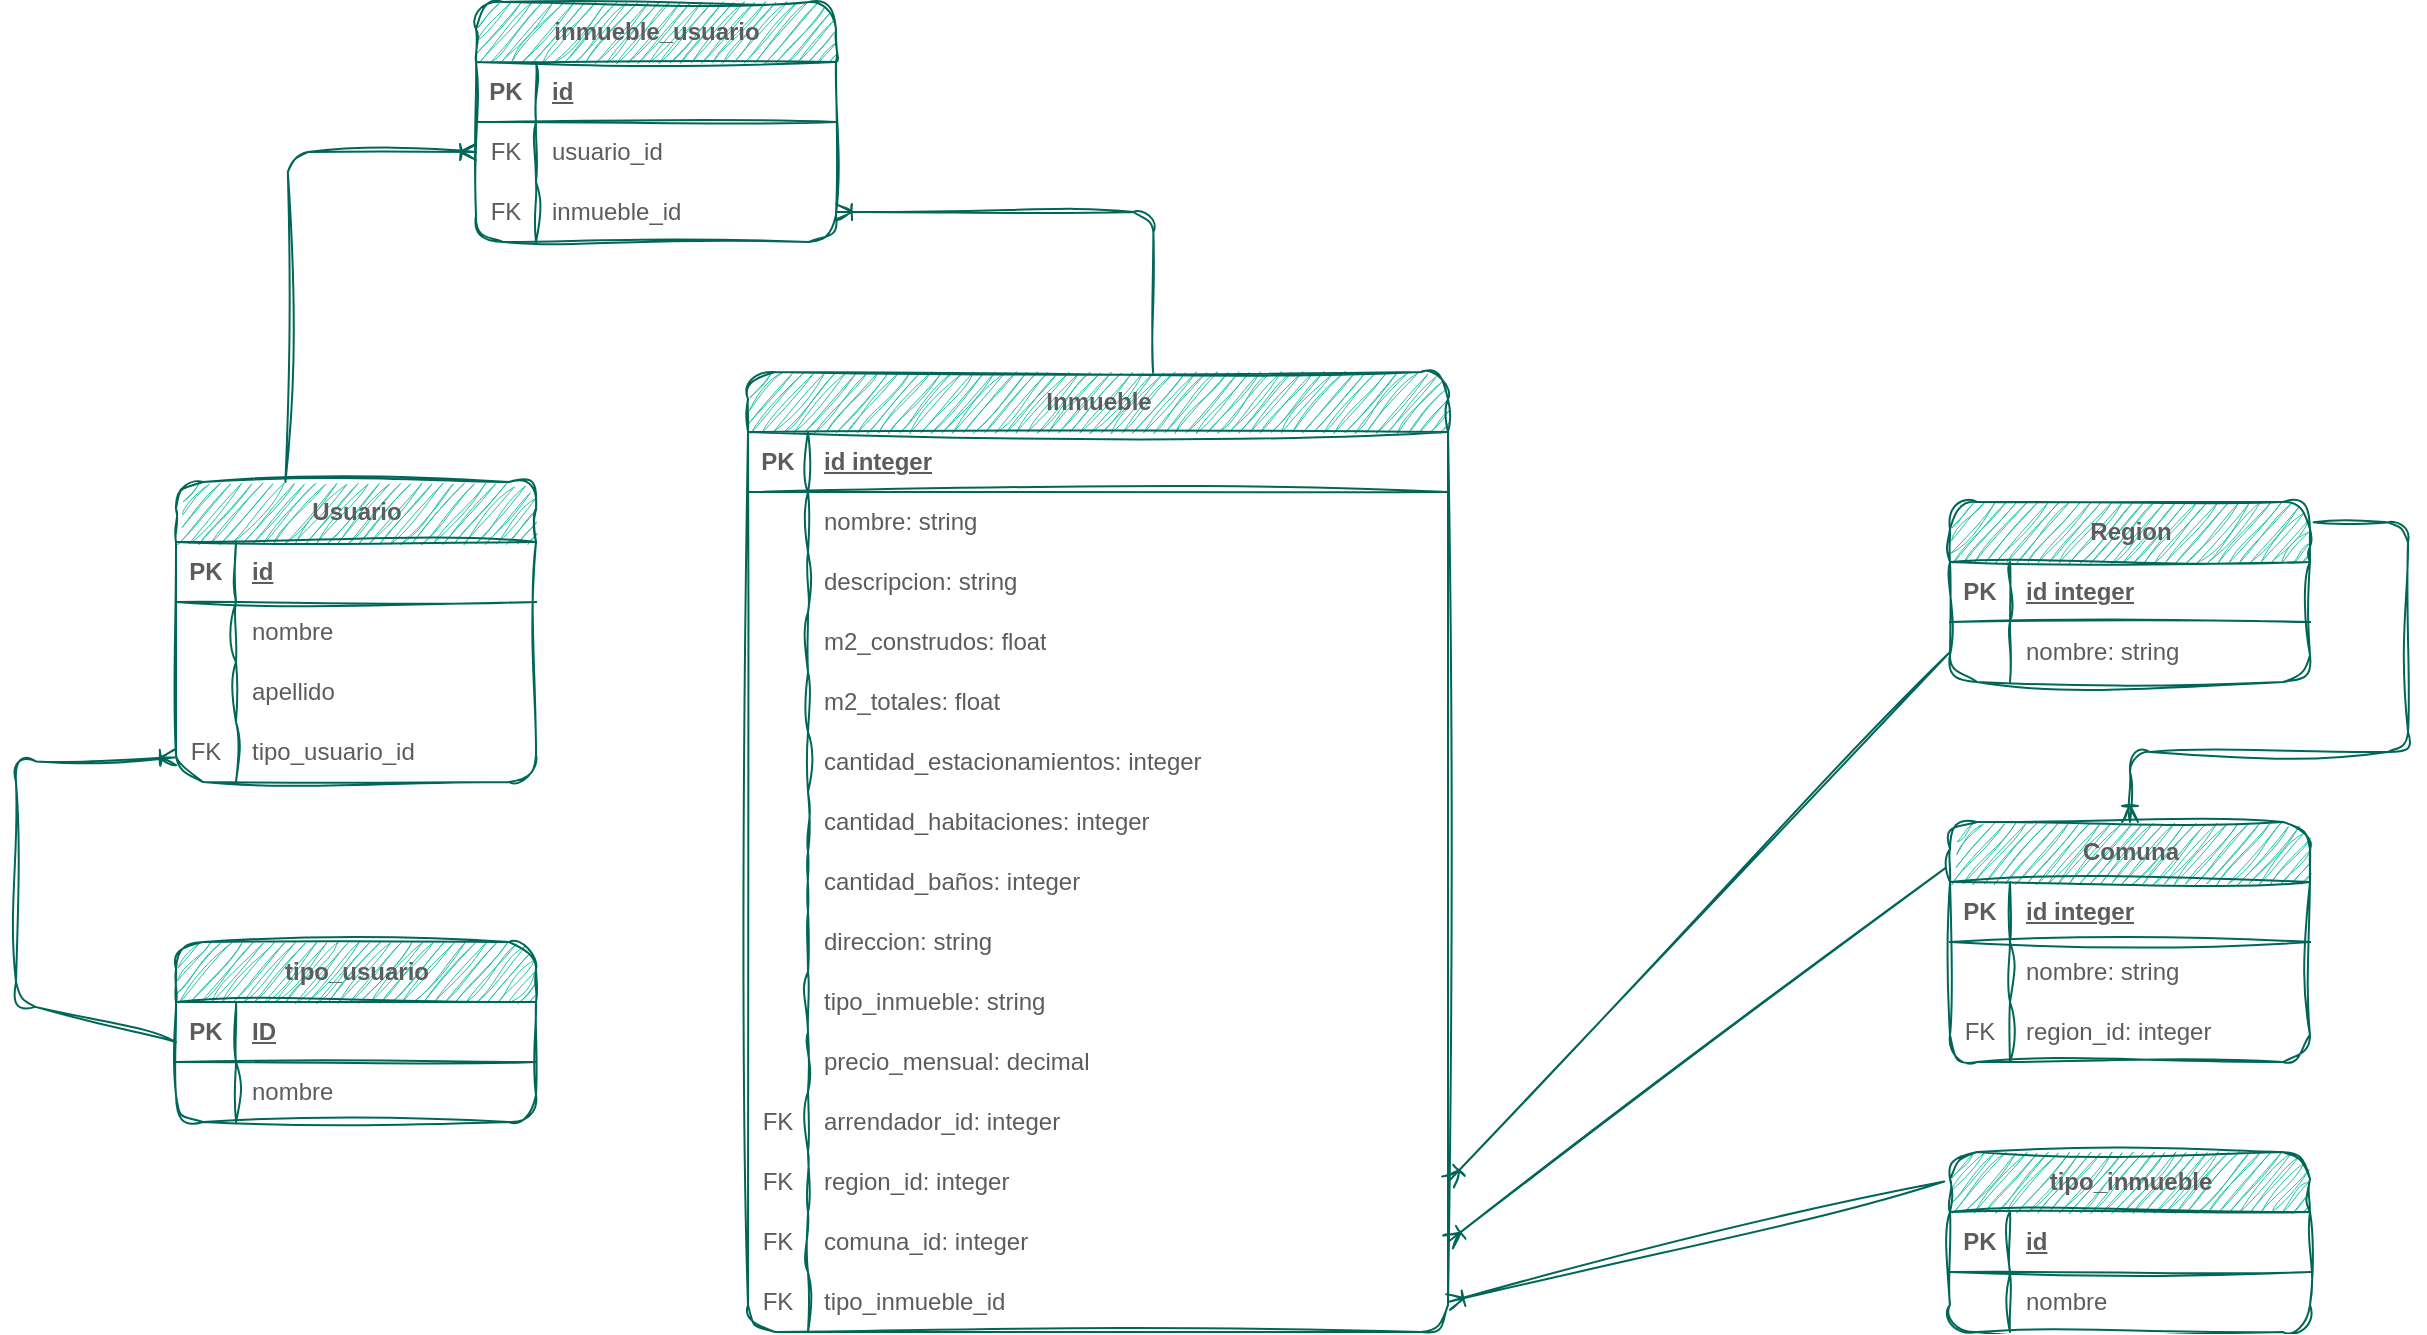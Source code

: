 <mxfile version="24.6.4" type="device">
  <diagram name="Página-1" id="FHJF_R3jWST7cp1bdjdP">
    <mxGraphModel dx="1050" dy="1741" grid="1" gridSize="10" guides="1" tooltips="1" connect="1" arrows="1" fold="1" page="1" pageScale="1" pageWidth="827" pageHeight="1169" background="#FFFFFF" math="0" shadow="0">
      <root>
        <mxCell id="0" />
        <mxCell id="1" parent="0" />
        <mxCell id="0F8t5wIPEfTGD16BmR4i-1" value="Region" style="shape=table;startSize=30;container=1;collapsible=1;childLayout=tableLayout;fixedRows=1;rowLines=0;fontStyle=1;align=center;resizeLast=1;html=1;labelBackgroundColor=none;fillColor=#21C0A5;strokeColor=#006658;fontColor=#5C5C5C;rounded=1;sketch=1;curveFitting=1;jiggle=2;" parent="1" vertex="1">
          <mxGeometry x="1061" y="130" width="180" height="90" as="geometry" />
        </mxCell>
        <mxCell id="0F8t5wIPEfTGD16BmR4i-2" value="" style="shape=tableRow;horizontal=0;startSize=0;swimlaneHead=0;swimlaneBody=0;fillColor=none;collapsible=0;dropTarget=0;points=[[0,0.5],[1,0.5]];portConstraint=eastwest;top=0;left=0;right=0;bottom=1;labelBackgroundColor=none;strokeColor=#006658;fontColor=#5C5C5C;rounded=1;sketch=1;curveFitting=1;jiggle=2;" parent="0F8t5wIPEfTGD16BmR4i-1" vertex="1">
          <mxGeometry y="30" width="180" height="30" as="geometry" />
        </mxCell>
        <mxCell id="0F8t5wIPEfTGD16BmR4i-3" value="PK" style="shape=partialRectangle;connectable=0;fillColor=none;top=0;left=0;bottom=0;right=0;fontStyle=1;overflow=hidden;whiteSpace=wrap;html=1;labelBackgroundColor=none;strokeColor=#006658;fontColor=#5C5C5C;rounded=1;sketch=1;curveFitting=1;jiggle=2;" parent="0F8t5wIPEfTGD16BmR4i-2" vertex="1">
          <mxGeometry width="30" height="30" as="geometry">
            <mxRectangle width="30" height="30" as="alternateBounds" />
          </mxGeometry>
        </mxCell>
        <mxCell id="0F8t5wIPEfTGD16BmR4i-4" value="id integer" style="shape=partialRectangle;connectable=0;fillColor=none;top=0;left=0;bottom=0;right=0;align=left;spacingLeft=6;fontStyle=5;overflow=hidden;whiteSpace=wrap;html=1;labelBackgroundColor=none;strokeColor=#006658;fontColor=#5C5C5C;rounded=1;sketch=1;curveFitting=1;jiggle=2;" parent="0F8t5wIPEfTGD16BmR4i-2" vertex="1">
          <mxGeometry x="30" width="150" height="30" as="geometry">
            <mxRectangle width="150" height="30" as="alternateBounds" />
          </mxGeometry>
        </mxCell>
        <mxCell id="0F8t5wIPEfTGD16BmR4i-5" value="" style="shape=tableRow;horizontal=0;startSize=0;swimlaneHead=0;swimlaneBody=0;fillColor=none;collapsible=0;dropTarget=0;points=[[0,0.5],[1,0.5]];portConstraint=eastwest;top=0;left=0;right=0;bottom=0;labelBackgroundColor=none;strokeColor=#006658;fontColor=#5C5C5C;rounded=1;sketch=1;curveFitting=1;jiggle=2;" parent="0F8t5wIPEfTGD16BmR4i-1" vertex="1">
          <mxGeometry y="60" width="180" height="30" as="geometry" />
        </mxCell>
        <mxCell id="0F8t5wIPEfTGD16BmR4i-6" value="" style="shape=partialRectangle;connectable=0;fillColor=none;top=0;left=0;bottom=0;right=0;editable=1;overflow=hidden;whiteSpace=wrap;html=1;labelBackgroundColor=none;strokeColor=#006658;fontColor=#5C5C5C;rounded=1;sketch=1;curveFitting=1;jiggle=2;" parent="0F8t5wIPEfTGD16BmR4i-5" vertex="1">
          <mxGeometry width="30" height="30" as="geometry">
            <mxRectangle width="30" height="30" as="alternateBounds" />
          </mxGeometry>
        </mxCell>
        <mxCell id="0F8t5wIPEfTGD16BmR4i-7" value="nombre: string" style="shape=partialRectangle;connectable=0;fillColor=none;top=0;left=0;bottom=0;right=0;align=left;spacingLeft=6;overflow=hidden;whiteSpace=wrap;html=1;labelBackgroundColor=none;strokeColor=#006658;fontColor=#5C5C5C;rounded=1;sketch=1;curveFitting=1;jiggle=2;" parent="0F8t5wIPEfTGD16BmR4i-5" vertex="1">
          <mxGeometry x="30" width="150" height="30" as="geometry">
            <mxRectangle width="150" height="30" as="alternateBounds" />
          </mxGeometry>
        </mxCell>
        <mxCell id="0F8t5wIPEfTGD16BmR4i-14" value="Comuna" style="shape=table;startSize=30;container=1;collapsible=1;childLayout=tableLayout;fixedRows=1;rowLines=0;fontStyle=1;align=center;resizeLast=1;html=1;labelBackgroundColor=none;fillColor=#21C0A5;strokeColor=#006658;fontColor=#5C5C5C;rounded=1;sketch=1;curveFitting=1;jiggle=2;" parent="1" vertex="1">
          <mxGeometry x="1061" y="290" width="180" height="120" as="geometry" />
        </mxCell>
        <mxCell id="0F8t5wIPEfTGD16BmR4i-15" value="" style="shape=tableRow;horizontal=0;startSize=0;swimlaneHead=0;swimlaneBody=0;fillColor=none;collapsible=0;dropTarget=0;points=[[0,0.5],[1,0.5]];portConstraint=eastwest;top=0;left=0;right=0;bottom=1;labelBackgroundColor=none;strokeColor=#006658;fontColor=#5C5C5C;rounded=1;sketch=1;curveFitting=1;jiggle=2;" parent="0F8t5wIPEfTGD16BmR4i-14" vertex="1">
          <mxGeometry y="30" width="180" height="30" as="geometry" />
        </mxCell>
        <mxCell id="0F8t5wIPEfTGD16BmR4i-16" value="PK" style="shape=partialRectangle;connectable=0;fillColor=none;top=0;left=0;bottom=0;right=0;fontStyle=1;overflow=hidden;whiteSpace=wrap;html=1;labelBackgroundColor=none;strokeColor=#006658;fontColor=#5C5C5C;rounded=1;sketch=1;curveFitting=1;jiggle=2;" parent="0F8t5wIPEfTGD16BmR4i-15" vertex="1">
          <mxGeometry width="30" height="30" as="geometry">
            <mxRectangle width="30" height="30" as="alternateBounds" />
          </mxGeometry>
        </mxCell>
        <mxCell id="0F8t5wIPEfTGD16BmR4i-17" value="id integer" style="shape=partialRectangle;connectable=0;fillColor=none;top=0;left=0;bottom=0;right=0;align=left;spacingLeft=6;fontStyle=5;overflow=hidden;whiteSpace=wrap;html=1;labelBackgroundColor=none;strokeColor=#006658;fontColor=#5C5C5C;rounded=1;sketch=1;curveFitting=1;jiggle=2;" parent="0F8t5wIPEfTGD16BmR4i-15" vertex="1">
          <mxGeometry x="30" width="150" height="30" as="geometry">
            <mxRectangle width="150" height="30" as="alternateBounds" />
          </mxGeometry>
        </mxCell>
        <mxCell id="0F8t5wIPEfTGD16BmR4i-18" value="" style="shape=tableRow;horizontal=0;startSize=0;swimlaneHead=0;swimlaneBody=0;fillColor=none;collapsible=0;dropTarget=0;points=[[0,0.5],[1,0.5]];portConstraint=eastwest;top=0;left=0;right=0;bottom=0;labelBackgroundColor=none;strokeColor=#006658;fontColor=#5C5C5C;rounded=1;sketch=1;curveFitting=1;jiggle=2;" parent="0F8t5wIPEfTGD16BmR4i-14" vertex="1">
          <mxGeometry y="60" width="180" height="30" as="geometry" />
        </mxCell>
        <mxCell id="0F8t5wIPEfTGD16BmR4i-19" value="" style="shape=partialRectangle;connectable=0;fillColor=none;top=0;left=0;bottom=0;right=0;editable=1;overflow=hidden;whiteSpace=wrap;html=1;labelBackgroundColor=none;strokeColor=#006658;fontColor=#5C5C5C;rounded=1;sketch=1;curveFitting=1;jiggle=2;" parent="0F8t5wIPEfTGD16BmR4i-18" vertex="1">
          <mxGeometry width="30" height="30" as="geometry">
            <mxRectangle width="30" height="30" as="alternateBounds" />
          </mxGeometry>
        </mxCell>
        <mxCell id="0F8t5wIPEfTGD16BmR4i-20" value="nombre: string" style="shape=partialRectangle;connectable=0;fillColor=none;top=0;left=0;bottom=0;right=0;align=left;spacingLeft=6;overflow=hidden;whiteSpace=wrap;html=1;labelBackgroundColor=none;strokeColor=#006658;fontColor=#5C5C5C;rounded=1;sketch=1;curveFitting=1;jiggle=2;" parent="0F8t5wIPEfTGD16BmR4i-18" vertex="1">
          <mxGeometry x="30" width="150" height="30" as="geometry">
            <mxRectangle width="150" height="30" as="alternateBounds" />
          </mxGeometry>
        </mxCell>
        <mxCell id="0F8t5wIPEfTGD16BmR4i-21" value="" style="shape=tableRow;horizontal=0;startSize=0;swimlaneHead=0;swimlaneBody=0;fillColor=none;collapsible=0;dropTarget=0;points=[[0,0.5],[1,0.5]];portConstraint=eastwest;top=0;left=0;right=0;bottom=0;labelBackgroundColor=none;strokeColor=#006658;fontColor=#5C5C5C;rounded=1;sketch=1;curveFitting=1;jiggle=2;" parent="0F8t5wIPEfTGD16BmR4i-14" vertex="1">
          <mxGeometry y="90" width="180" height="30" as="geometry" />
        </mxCell>
        <mxCell id="0F8t5wIPEfTGD16BmR4i-22" value="FK" style="shape=partialRectangle;connectable=0;fillColor=none;top=0;left=0;bottom=0;right=0;editable=1;overflow=hidden;whiteSpace=wrap;html=1;labelBackgroundColor=none;strokeColor=#006658;fontColor=#5C5C5C;rounded=1;sketch=1;curveFitting=1;jiggle=2;" parent="0F8t5wIPEfTGD16BmR4i-21" vertex="1">
          <mxGeometry width="30" height="30" as="geometry">
            <mxRectangle width="30" height="30" as="alternateBounds" />
          </mxGeometry>
        </mxCell>
        <mxCell id="0F8t5wIPEfTGD16BmR4i-23" value="region_id: integer" style="shape=partialRectangle;connectable=0;fillColor=none;top=0;left=0;bottom=0;right=0;align=left;spacingLeft=6;overflow=hidden;whiteSpace=wrap;html=1;labelBackgroundColor=none;strokeColor=#006658;fontColor=#5C5C5C;rounded=1;sketch=1;curveFitting=1;jiggle=2;" parent="0F8t5wIPEfTGD16BmR4i-21" vertex="1">
          <mxGeometry x="30" width="150" height="30" as="geometry">
            <mxRectangle width="150" height="30" as="alternateBounds" />
          </mxGeometry>
        </mxCell>
        <mxCell id="0F8t5wIPEfTGD16BmR4i-27" value="" style="shape=tableRow;horizontal=0;startSize=0;swimlaneHead=0;swimlaneBody=0;fillColor=none;collapsible=0;dropTarget=0;points=[[0,0.5],[1,0.5]];portConstraint=eastwest;top=0;left=0;right=0;bottom=0;labelBackgroundColor=none;strokeColor=#006658;fontColor=#5C5C5C;rounded=1;sketch=1;curveFitting=1;jiggle=2;" parent="1" vertex="1">
          <mxGeometry x="1099" y="435" width="180" height="30" as="geometry" />
        </mxCell>
        <mxCell id="0F8t5wIPEfTGD16BmR4i-28" value="" style="shape=partialRectangle;connectable=0;fillColor=none;top=0;left=0;bottom=0;right=0;editable=1;overflow=hidden;whiteSpace=wrap;html=1;labelBackgroundColor=none;strokeColor=#006658;fontColor=#5C5C5C;rounded=1;sketch=1;curveFitting=1;jiggle=2;" parent="0F8t5wIPEfTGD16BmR4i-27" vertex="1">
          <mxGeometry width="30" height="30" as="geometry">
            <mxRectangle width="30" height="30" as="alternateBounds" />
          </mxGeometry>
        </mxCell>
        <mxCell id="i-Wt0OlWqes2DwWXPFK5-1" value="" style="fontSize=12;html=1;endArrow=ERoneToMany;rounded=1;entryX=0.5;entryY=0;entryDx=0;entryDy=0;edgeStyle=orthogonalEdgeStyle;exitX=1.01;exitY=0.113;exitDx=0;exitDy=0;exitPerimeter=0;labelBackgroundColor=none;strokeColor=#006658;fontColor=default;sketch=1;curveFitting=1;jiggle=2;" parent="1" edge="1" target="0F8t5wIPEfTGD16BmR4i-14" source="0F8t5wIPEfTGD16BmR4i-1">
          <mxGeometry width="100" height="100" relative="1" as="geometry">
            <mxPoint x="1188" y="375" as="sourcePoint" />
            <mxPoint x="1188" y="285" as="targetPoint" />
            <Array as="points">
              <mxPoint x="1290" y="140" />
              <mxPoint x="1290" y="255" />
              <mxPoint x="1151" y="255" />
            </Array>
          </mxGeometry>
        </mxCell>
        <mxCell id="i-Wt0OlWqes2DwWXPFK5-2" value="Usuario" style="shape=table;startSize=30;container=1;collapsible=1;childLayout=tableLayout;fixedRows=1;rowLines=0;fontStyle=1;align=center;resizeLast=1;html=1;labelBackgroundColor=none;fillColor=#21C0A5;strokeColor=#006658;fontColor=#5C5C5C;rounded=1;sketch=1;curveFitting=1;jiggle=2;" parent="1" vertex="1">
          <mxGeometry x="174" y="120" width="180" height="150" as="geometry" />
        </mxCell>
        <mxCell id="i-Wt0OlWqes2DwWXPFK5-3" value="" style="shape=tableRow;horizontal=0;startSize=0;swimlaneHead=0;swimlaneBody=0;fillColor=none;collapsible=0;dropTarget=0;points=[[0,0.5],[1,0.5]];portConstraint=eastwest;top=0;left=0;right=0;bottom=1;labelBackgroundColor=none;strokeColor=#006658;fontColor=#5C5C5C;rounded=1;sketch=1;curveFitting=1;jiggle=2;" parent="i-Wt0OlWqes2DwWXPFK5-2" vertex="1">
          <mxGeometry y="30" width="180" height="30" as="geometry" />
        </mxCell>
        <mxCell id="i-Wt0OlWqes2DwWXPFK5-4" value="PK" style="shape=partialRectangle;connectable=0;fillColor=none;top=0;left=0;bottom=0;right=0;fontStyle=1;overflow=hidden;whiteSpace=wrap;html=1;labelBackgroundColor=none;strokeColor=#006658;fontColor=#5C5C5C;rounded=1;sketch=1;curveFitting=1;jiggle=2;" parent="i-Wt0OlWqes2DwWXPFK5-3" vertex="1">
          <mxGeometry width="30" height="30" as="geometry">
            <mxRectangle width="30" height="30" as="alternateBounds" />
          </mxGeometry>
        </mxCell>
        <mxCell id="i-Wt0OlWqes2DwWXPFK5-5" value="id" style="shape=partialRectangle;connectable=0;fillColor=none;top=0;left=0;bottom=0;right=0;align=left;spacingLeft=6;fontStyle=5;overflow=hidden;whiteSpace=wrap;html=1;labelBackgroundColor=none;strokeColor=#006658;fontColor=#5C5C5C;rounded=1;sketch=1;curveFitting=1;jiggle=2;" parent="i-Wt0OlWqes2DwWXPFK5-3" vertex="1">
          <mxGeometry x="30" width="150" height="30" as="geometry">
            <mxRectangle width="150" height="30" as="alternateBounds" />
          </mxGeometry>
        </mxCell>
        <mxCell id="i-Wt0OlWqes2DwWXPFK5-6" value="" style="shape=tableRow;horizontal=0;startSize=0;swimlaneHead=0;swimlaneBody=0;fillColor=none;collapsible=0;dropTarget=0;points=[[0,0.5],[1,0.5]];portConstraint=eastwest;top=0;left=0;right=0;bottom=0;labelBackgroundColor=none;strokeColor=#006658;fontColor=#5C5C5C;rounded=1;sketch=1;curveFitting=1;jiggle=2;" parent="i-Wt0OlWqes2DwWXPFK5-2" vertex="1">
          <mxGeometry y="60" width="180" height="30" as="geometry" />
        </mxCell>
        <mxCell id="i-Wt0OlWqes2DwWXPFK5-7" value="" style="shape=partialRectangle;connectable=0;fillColor=none;top=0;left=0;bottom=0;right=0;editable=1;overflow=hidden;whiteSpace=wrap;html=1;labelBackgroundColor=none;strokeColor=#006658;fontColor=#5C5C5C;rounded=1;sketch=1;curveFitting=1;jiggle=2;" parent="i-Wt0OlWqes2DwWXPFK5-6" vertex="1">
          <mxGeometry width="30" height="30" as="geometry">
            <mxRectangle width="30" height="30" as="alternateBounds" />
          </mxGeometry>
        </mxCell>
        <mxCell id="i-Wt0OlWqes2DwWXPFK5-8" value="nombre" style="shape=partialRectangle;connectable=0;fillColor=none;top=0;left=0;bottom=0;right=0;align=left;spacingLeft=6;overflow=hidden;whiteSpace=wrap;html=1;labelBackgroundColor=none;strokeColor=#006658;fontColor=#5C5C5C;rounded=1;sketch=1;curveFitting=1;jiggle=2;" parent="i-Wt0OlWqes2DwWXPFK5-6" vertex="1">
          <mxGeometry x="30" width="150" height="30" as="geometry">
            <mxRectangle width="150" height="30" as="alternateBounds" />
          </mxGeometry>
        </mxCell>
        <mxCell id="i-Wt0OlWqes2DwWXPFK5-9" value="" style="shape=tableRow;horizontal=0;startSize=0;swimlaneHead=0;swimlaneBody=0;fillColor=none;collapsible=0;dropTarget=0;points=[[0,0.5],[1,0.5]];portConstraint=eastwest;top=0;left=0;right=0;bottom=0;labelBackgroundColor=none;strokeColor=#006658;fontColor=#5C5C5C;rounded=1;sketch=1;curveFitting=1;jiggle=2;" parent="i-Wt0OlWqes2DwWXPFK5-2" vertex="1">
          <mxGeometry y="90" width="180" height="30" as="geometry" />
        </mxCell>
        <mxCell id="i-Wt0OlWqes2DwWXPFK5-10" value="" style="shape=partialRectangle;connectable=0;fillColor=none;top=0;left=0;bottom=0;right=0;editable=1;overflow=hidden;whiteSpace=wrap;html=1;labelBackgroundColor=none;strokeColor=#006658;fontColor=#5C5C5C;rounded=1;sketch=1;curveFitting=1;jiggle=2;" parent="i-Wt0OlWqes2DwWXPFK5-9" vertex="1">
          <mxGeometry width="30" height="30" as="geometry">
            <mxRectangle width="30" height="30" as="alternateBounds" />
          </mxGeometry>
        </mxCell>
        <mxCell id="i-Wt0OlWqes2DwWXPFK5-11" value="apellido" style="shape=partialRectangle;connectable=0;fillColor=none;top=0;left=0;bottom=0;right=0;align=left;spacingLeft=6;overflow=hidden;whiteSpace=wrap;html=1;labelBackgroundColor=none;strokeColor=#006658;fontColor=#5C5C5C;rounded=1;sketch=1;curveFitting=1;jiggle=2;" parent="i-Wt0OlWqes2DwWXPFK5-9" vertex="1">
          <mxGeometry x="30" width="150" height="30" as="geometry">
            <mxRectangle width="150" height="30" as="alternateBounds" />
          </mxGeometry>
        </mxCell>
        <mxCell id="i-Wt0OlWqes2DwWXPFK5-12" value="" style="shape=tableRow;horizontal=0;startSize=0;swimlaneHead=0;swimlaneBody=0;fillColor=none;collapsible=0;dropTarget=0;points=[[0,0.5],[1,0.5]];portConstraint=eastwest;top=0;left=0;right=0;bottom=0;labelBackgroundColor=none;strokeColor=#006658;fontColor=#5C5C5C;rounded=1;sketch=1;curveFitting=1;jiggle=2;" parent="i-Wt0OlWqes2DwWXPFK5-2" vertex="1">
          <mxGeometry y="120" width="180" height="30" as="geometry" />
        </mxCell>
        <mxCell id="i-Wt0OlWqes2DwWXPFK5-13" value="FK" style="shape=partialRectangle;connectable=0;fillColor=none;top=0;left=0;bottom=0;right=0;editable=1;overflow=hidden;whiteSpace=wrap;html=1;labelBackgroundColor=none;strokeColor=#006658;fontColor=#5C5C5C;rounded=1;sketch=1;curveFitting=1;jiggle=2;" parent="i-Wt0OlWqes2DwWXPFK5-12" vertex="1">
          <mxGeometry width="30" height="30" as="geometry">
            <mxRectangle width="30" height="30" as="alternateBounds" />
          </mxGeometry>
        </mxCell>
        <mxCell id="i-Wt0OlWqes2DwWXPFK5-14" value="tipo_usuario_id" style="shape=partialRectangle;connectable=0;fillColor=none;top=0;left=0;bottom=0;right=0;align=left;spacingLeft=6;overflow=hidden;whiteSpace=wrap;html=1;labelBackgroundColor=none;strokeColor=#006658;fontColor=#5C5C5C;rounded=1;sketch=1;curveFitting=1;jiggle=2;" parent="i-Wt0OlWqes2DwWXPFK5-12" vertex="1">
          <mxGeometry x="30" width="150" height="30" as="geometry">
            <mxRectangle width="150" height="30" as="alternateBounds" />
          </mxGeometry>
        </mxCell>
        <mxCell id="i-Wt0OlWqes2DwWXPFK5-21" value="tipo_usuario" style="shape=table;startSize=30;container=1;collapsible=1;childLayout=tableLayout;fixedRows=1;rowLines=0;fontStyle=1;align=center;resizeLast=1;html=1;labelBackgroundColor=none;fillColor=#21C0A5;strokeColor=#006658;fontColor=#5C5C5C;rounded=1;sketch=1;curveFitting=1;jiggle=2;" parent="1" vertex="1">
          <mxGeometry x="174" y="350" width="180" height="90" as="geometry" />
        </mxCell>
        <mxCell id="i-Wt0OlWqes2DwWXPFK5-22" value="" style="shape=tableRow;horizontal=0;startSize=0;swimlaneHead=0;swimlaneBody=0;fillColor=none;collapsible=0;dropTarget=0;points=[[0,0.5],[1,0.5]];portConstraint=eastwest;top=0;left=0;right=0;bottom=1;labelBackgroundColor=none;strokeColor=#006658;fontColor=#5C5C5C;rounded=1;sketch=1;curveFitting=1;jiggle=2;" parent="i-Wt0OlWqes2DwWXPFK5-21" vertex="1">
          <mxGeometry y="30" width="180" height="30" as="geometry" />
        </mxCell>
        <mxCell id="i-Wt0OlWqes2DwWXPFK5-23" value="PK" style="shape=partialRectangle;connectable=0;fillColor=none;top=0;left=0;bottom=0;right=0;fontStyle=1;overflow=hidden;whiteSpace=wrap;html=1;labelBackgroundColor=none;strokeColor=#006658;fontColor=#5C5C5C;rounded=1;sketch=1;curveFitting=1;jiggle=2;" parent="i-Wt0OlWqes2DwWXPFK5-22" vertex="1">
          <mxGeometry width="30" height="30" as="geometry">
            <mxRectangle width="30" height="30" as="alternateBounds" />
          </mxGeometry>
        </mxCell>
        <mxCell id="i-Wt0OlWqes2DwWXPFK5-24" value="ID" style="shape=partialRectangle;connectable=0;fillColor=none;top=0;left=0;bottom=0;right=0;align=left;spacingLeft=6;fontStyle=5;overflow=hidden;whiteSpace=wrap;html=1;labelBackgroundColor=none;strokeColor=#006658;fontColor=#5C5C5C;rounded=1;sketch=1;curveFitting=1;jiggle=2;" parent="i-Wt0OlWqes2DwWXPFK5-22" vertex="1">
          <mxGeometry x="30" width="150" height="30" as="geometry">
            <mxRectangle width="150" height="30" as="alternateBounds" />
          </mxGeometry>
        </mxCell>
        <mxCell id="i-Wt0OlWqes2DwWXPFK5-25" value="" style="shape=tableRow;horizontal=0;startSize=0;swimlaneHead=0;swimlaneBody=0;fillColor=none;collapsible=0;dropTarget=0;points=[[0,0.5],[1,0.5]];portConstraint=eastwest;top=0;left=0;right=0;bottom=0;labelBackgroundColor=none;strokeColor=#006658;fontColor=#5C5C5C;rounded=1;sketch=1;curveFitting=1;jiggle=2;" parent="i-Wt0OlWqes2DwWXPFK5-21" vertex="1">
          <mxGeometry y="60" width="180" height="30" as="geometry" />
        </mxCell>
        <mxCell id="i-Wt0OlWqes2DwWXPFK5-26" value="" style="shape=partialRectangle;connectable=0;fillColor=none;top=0;left=0;bottom=0;right=0;editable=1;overflow=hidden;whiteSpace=wrap;html=1;labelBackgroundColor=none;strokeColor=#006658;fontColor=#5C5C5C;rounded=1;sketch=1;curveFitting=1;jiggle=2;" parent="i-Wt0OlWqes2DwWXPFK5-25" vertex="1">
          <mxGeometry width="30" height="30" as="geometry">
            <mxRectangle width="30" height="30" as="alternateBounds" />
          </mxGeometry>
        </mxCell>
        <mxCell id="i-Wt0OlWqes2DwWXPFK5-27" value="nombre" style="shape=partialRectangle;connectable=0;fillColor=none;top=0;left=0;bottom=0;right=0;align=left;spacingLeft=6;overflow=hidden;whiteSpace=wrap;html=1;labelBackgroundColor=none;strokeColor=#006658;fontColor=#5C5C5C;rounded=1;sketch=1;curveFitting=1;jiggle=2;" parent="i-Wt0OlWqes2DwWXPFK5-25" vertex="1">
          <mxGeometry x="30" width="150" height="30" as="geometry">
            <mxRectangle width="150" height="30" as="alternateBounds" />
          </mxGeometry>
        </mxCell>
        <mxCell id="i-Wt0OlWqes2DwWXPFK5-34" value="" style="fontSize=12;html=1;endArrow=ERoneToMany;rounded=1;exitX=0;exitY=0.667;exitDx=0;exitDy=0;elbow=vertical;exitPerimeter=0;labelBackgroundColor=none;strokeColor=#006658;fontColor=default;sketch=1;curveFitting=1;jiggle=2;" parent="1" source="i-Wt0OlWqes2DwWXPFK5-22" edge="1" target="i-Wt0OlWqes2DwWXPFK5-12">
          <mxGeometry width="100" height="100" relative="1" as="geometry">
            <mxPoint x="114" y="400" as="sourcePoint" />
            <mxPoint x="174" y="210" as="targetPoint" />
            <Array as="points">
              <mxPoint x="94" y="380" />
              <mxPoint x="94" y="260" />
            </Array>
          </mxGeometry>
        </mxCell>
        <mxCell id="i-Wt0OlWqes2DwWXPFK5-35" value="" style="fontSize=12;html=1;endArrow=ERoneToMany;rounded=1;exitX=0.304;exitY=0;exitDx=0;exitDy=0;exitPerimeter=0;labelBackgroundColor=none;strokeColor=#006658;fontColor=default;sketch=1;curveFitting=1;jiggle=2;" parent="1" source="i-Wt0OlWqes2DwWXPFK5-2" edge="1" target="i-Wt0OlWqes2DwWXPFK5-45">
          <mxGeometry width="100" height="100" relative="1" as="geometry">
            <mxPoint x="196.02" y="80.0" as="sourcePoint" />
            <mxPoint x="320" y="-50" as="targetPoint" />
            <Array as="points">
              <mxPoint x="230" y="-45" />
            </Array>
          </mxGeometry>
        </mxCell>
        <mxCell id="i-Wt0OlWqes2DwWXPFK5-39" value="" style="fontSize=12;html=1;endArrow=ERoneToMany;rounded=1;exitX=-0.013;exitY=0.192;exitDx=0;exitDy=0;exitPerimeter=0;entryX=1;entryY=0.5;entryDx=0;entryDy=0;labelBackgroundColor=none;strokeColor=#006658;fontColor=default;sketch=1;curveFitting=1;jiggle=2;" parent="1" source="0F8t5wIPEfTGD16BmR4i-14" edge="1" target="uAvPhxqbVSPk3TDM8ARv-41">
          <mxGeometry width="100" height="100" relative="1" as="geometry">
            <mxPoint x="880" y="260" as="sourcePoint" />
            <mxPoint x="815" y="120" as="targetPoint" />
          </mxGeometry>
        </mxCell>
        <mxCell id="i-Wt0OlWqes2DwWXPFK5-40" value="" style="fontSize=12;html=1;endArrow=ERoneToMany;rounded=1;exitX=0;exitY=0.5;exitDx=0;exitDy=0;entryX=1;entryY=0.5;entryDx=0;entryDy=0;entryPerimeter=0;labelBackgroundColor=none;strokeColor=#006658;fontColor=default;sketch=1;curveFitting=1;jiggle=2;" parent="1" source="0F8t5wIPEfTGD16BmR4i-5" edge="1" target="uAvPhxqbVSPk3TDM8ARv-38">
          <mxGeometry width="100" height="100" relative="1" as="geometry">
            <mxPoint x="1090" y="99.5" as="sourcePoint" />
            <mxPoint x="880" y="460" as="targetPoint" />
          </mxGeometry>
        </mxCell>
        <mxCell id="i-Wt0OlWqes2DwWXPFK5-41" value="inmueble_usuario" style="shape=table;startSize=30;container=1;collapsible=1;childLayout=tableLayout;fixedRows=1;rowLines=0;fontStyle=1;align=center;resizeLast=1;html=1;labelBackgroundColor=none;fillColor=#21C0A5;strokeColor=#006658;fontColor=#5C5C5C;rounded=1;sketch=1;curveFitting=1;jiggle=2;" parent="1" vertex="1">
          <mxGeometry x="324" y="-120" width="180" height="120" as="geometry" />
        </mxCell>
        <mxCell id="i-Wt0OlWqes2DwWXPFK5-42" value="" style="shape=tableRow;horizontal=0;startSize=0;swimlaneHead=0;swimlaneBody=0;fillColor=none;collapsible=0;dropTarget=0;points=[[0,0.5],[1,0.5]];portConstraint=eastwest;top=0;left=0;right=0;bottom=1;labelBackgroundColor=none;strokeColor=#006658;fontColor=#5C5C5C;rounded=1;sketch=1;curveFitting=1;jiggle=2;" parent="i-Wt0OlWqes2DwWXPFK5-41" vertex="1">
          <mxGeometry y="30" width="180" height="30" as="geometry" />
        </mxCell>
        <mxCell id="i-Wt0OlWqes2DwWXPFK5-43" value="PK" style="shape=partialRectangle;connectable=0;fillColor=none;top=0;left=0;bottom=0;right=0;fontStyle=1;overflow=hidden;whiteSpace=wrap;html=1;labelBackgroundColor=none;strokeColor=#006658;fontColor=#5C5C5C;rounded=1;sketch=1;curveFitting=1;jiggle=2;" parent="i-Wt0OlWqes2DwWXPFK5-42" vertex="1">
          <mxGeometry width="30" height="30" as="geometry">
            <mxRectangle width="30" height="30" as="alternateBounds" />
          </mxGeometry>
        </mxCell>
        <mxCell id="i-Wt0OlWqes2DwWXPFK5-44" value="id" style="shape=partialRectangle;connectable=0;fillColor=none;top=0;left=0;bottom=0;right=0;align=left;spacingLeft=6;fontStyle=5;overflow=hidden;whiteSpace=wrap;html=1;labelBackgroundColor=none;strokeColor=#006658;fontColor=#5C5C5C;rounded=1;sketch=1;curveFitting=1;jiggle=2;" parent="i-Wt0OlWqes2DwWXPFK5-42" vertex="1">
          <mxGeometry x="30" width="150" height="30" as="geometry">
            <mxRectangle width="150" height="30" as="alternateBounds" />
          </mxGeometry>
        </mxCell>
        <mxCell id="i-Wt0OlWqes2DwWXPFK5-45" value="" style="shape=tableRow;horizontal=0;startSize=0;swimlaneHead=0;swimlaneBody=0;fillColor=none;collapsible=0;dropTarget=0;points=[[0,0.5],[1,0.5]];portConstraint=eastwest;top=0;left=0;right=0;bottom=0;labelBackgroundColor=none;strokeColor=#006658;fontColor=#5C5C5C;rounded=1;sketch=1;curveFitting=1;jiggle=2;" parent="i-Wt0OlWqes2DwWXPFK5-41" vertex="1">
          <mxGeometry y="60" width="180" height="30" as="geometry" />
        </mxCell>
        <mxCell id="i-Wt0OlWqes2DwWXPFK5-46" value="FK" style="shape=partialRectangle;connectable=0;fillColor=none;top=0;left=0;bottom=0;right=0;editable=1;overflow=hidden;whiteSpace=wrap;html=1;labelBackgroundColor=none;strokeColor=#006658;fontColor=#5C5C5C;rounded=1;sketch=1;curveFitting=1;jiggle=2;" parent="i-Wt0OlWqes2DwWXPFK5-45" vertex="1">
          <mxGeometry width="30" height="30" as="geometry">
            <mxRectangle width="30" height="30" as="alternateBounds" />
          </mxGeometry>
        </mxCell>
        <mxCell id="i-Wt0OlWqes2DwWXPFK5-47" value="usuario_id" style="shape=partialRectangle;connectable=0;fillColor=none;top=0;left=0;bottom=0;right=0;align=left;spacingLeft=6;overflow=hidden;whiteSpace=wrap;html=1;labelBackgroundColor=none;strokeColor=#006658;fontColor=#5C5C5C;rounded=1;sketch=1;curveFitting=1;jiggle=2;" parent="i-Wt0OlWqes2DwWXPFK5-45" vertex="1">
          <mxGeometry x="30" width="150" height="30" as="geometry">
            <mxRectangle width="150" height="30" as="alternateBounds" />
          </mxGeometry>
        </mxCell>
        <mxCell id="i-Wt0OlWqes2DwWXPFK5-48" value="" style="shape=tableRow;horizontal=0;startSize=0;swimlaneHead=0;swimlaneBody=0;fillColor=none;collapsible=0;dropTarget=0;points=[[0,0.5],[1,0.5]];portConstraint=eastwest;top=0;left=0;right=0;bottom=0;labelBackgroundColor=none;strokeColor=#006658;fontColor=#5C5C5C;rounded=1;sketch=1;curveFitting=1;jiggle=2;" parent="i-Wt0OlWqes2DwWXPFK5-41" vertex="1">
          <mxGeometry y="90" width="180" height="30" as="geometry" />
        </mxCell>
        <mxCell id="i-Wt0OlWqes2DwWXPFK5-49" value="FK" style="shape=partialRectangle;connectable=0;fillColor=none;top=0;left=0;bottom=0;right=0;editable=1;overflow=hidden;whiteSpace=wrap;html=1;labelBackgroundColor=none;strokeColor=#006658;fontColor=#5C5C5C;rounded=1;sketch=1;curveFitting=1;jiggle=2;" parent="i-Wt0OlWqes2DwWXPFK5-48" vertex="1">
          <mxGeometry width="30" height="30" as="geometry">
            <mxRectangle width="30" height="30" as="alternateBounds" />
          </mxGeometry>
        </mxCell>
        <mxCell id="i-Wt0OlWqes2DwWXPFK5-50" value="inmueble_id" style="shape=partialRectangle;connectable=0;fillColor=none;top=0;left=0;bottom=0;right=0;align=left;spacingLeft=6;overflow=hidden;whiteSpace=wrap;html=1;labelBackgroundColor=none;strokeColor=#006658;fontColor=#5C5C5C;rounded=1;sketch=1;curveFitting=1;jiggle=2;" parent="i-Wt0OlWqes2DwWXPFK5-48" vertex="1">
          <mxGeometry x="30" width="150" height="30" as="geometry">
            <mxRectangle width="150" height="30" as="alternateBounds" />
          </mxGeometry>
        </mxCell>
        <mxCell id="i-Wt0OlWqes2DwWXPFK5-54" value="" style="edgeStyle=orthogonalEdgeStyle;fontSize=12;html=1;endArrow=ERoneToMany;rounded=1;exitX=0.579;exitY=0.003;exitDx=0;exitDy=0;exitPerimeter=0;labelBackgroundColor=none;strokeColor=#006658;fontColor=default;sketch=1;curveFitting=1;jiggle=2;" parent="1" source="uAvPhxqbVSPk3TDM8ARv-1" target="i-Wt0OlWqes2DwWXPFK5-48" edge="1">
          <mxGeometry width="100" height="100" relative="1" as="geometry">
            <mxPoint x="670" y="60" as="sourcePoint" />
            <mxPoint x="640" y="-110.25" as="targetPoint" />
          </mxGeometry>
        </mxCell>
        <mxCell id="i-Wt0OlWqes2DwWXPFK5-58" value="tipo_inmueble" style="shape=table;startSize=30;container=1;collapsible=1;childLayout=tableLayout;fixedRows=1;rowLines=0;fontStyle=1;align=center;resizeLast=1;html=1;labelBackgroundColor=none;fillColor=#21C0A5;strokeColor=#006658;fontColor=#5C5C5C;rounded=1;sketch=1;curveFitting=1;jiggle=2;" parent="1" vertex="1">
          <mxGeometry x="1061" y="455" width="180" height="90" as="geometry" />
        </mxCell>
        <mxCell id="i-Wt0OlWqes2DwWXPFK5-59" value="" style="shape=tableRow;horizontal=0;startSize=0;swimlaneHead=0;swimlaneBody=0;fillColor=none;collapsible=0;dropTarget=0;points=[[0,0.5],[1,0.5]];portConstraint=eastwest;top=0;left=0;right=0;bottom=1;labelBackgroundColor=none;strokeColor=#006658;fontColor=#5C5C5C;rounded=1;sketch=1;curveFitting=1;jiggle=2;" parent="i-Wt0OlWqes2DwWXPFK5-58" vertex="1">
          <mxGeometry y="30" width="180" height="30" as="geometry" />
        </mxCell>
        <mxCell id="i-Wt0OlWqes2DwWXPFK5-60" value="PK" style="shape=partialRectangle;connectable=0;fillColor=none;top=0;left=0;bottom=0;right=0;fontStyle=1;overflow=hidden;whiteSpace=wrap;html=1;labelBackgroundColor=none;strokeColor=#006658;fontColor=#5C5C5C;rounded=1;sketch=1;curveFitting=1;jiggle=2;" parent="i-Wt0OlWqes2DwWXPFK5-59" vertex="1">
          <mxGeometry width="30" height="30" as="geometry">
            <mxRectangle width="30" height="30" as="alternateBounds" />
          </mxGeometry>
        </mxCell>
        <mxCell id="i-Wt0OlWqes2DwWXPFK5-61" value="id" style="shape=partialRectangle;connectable=0;fillColor=none;top=0;left=0;bottom=0;right=0;align=left;spacingLeft=6;fontStyle=5;overflow=hidden;whiteSpace=wrap;html=1;labelBackgroundColor=none;strokeColor=#006658;fontColor=#5C5C5C;rounded=1;sketch=1;curveFitting=1;jiggle=2;" parent="i-Wt0OlWqes2DwWXPFK5-59" vertex="1">
          <mxGeometry x="30" width="150" height="30" as="geometry">
            <mxRectangle width="150" height="30" as="alternateBounds" />
          </mxGeometry>
        </mxCell>
        <mxCell id="i-Wt0OlWqes2DwWXPFK5-62" value="" style="shape=tableRow;horizontal=0;startSize=0;swimlaneHead=0;swimlaneBody=0;fillColor=none;collapsible=0;dropTarget=0;points=[[0,0.5],[1,0.5]];portConstraint=eastwest;top=0;left=0;right=0;bottom=0;labelBackgroundColor=none;strokeColor=#006658;fontColor=#5C5C5C;rounded=1;sketch=1;curveFitting=1;jiggle=2;" parent="i-Wt0OlWqes2DwWXPFK5-58" vertex="1">
          <mxGeometry y="60" width="180" height="30" as="geometry" />
        </mxCell>
        <mxCell id="i-Wt0OlWqes2DwWXPFK5-63" value="" style="shape=partialRectangle;connectable=0;fillColor=none;top=0;left=0;bottom=0;right=0;editable=1;overflow=hidden;whiteSpace=wrap;html=1;labelBackgroundColor=none;strokeColor=#006658;fontColor=#5C5C5C;rounded=1;sketch=1;curveFitting=1;jiggle=2;" parent="i-Wt0OlWqes2DwWXPFK5-62" vertex="1">
          <mxGeometry width="30" height="30" as="geometry">
            <mxRectangle width="30" height="30" as="alternateBounds" />
          </mxGeometry>
        </mxCell>
        <mxCell id="i-Wt0OlWqes2DwWXPFK5-64" value="nombre" style="shape=partialRectangle;connectable=0;fillColor=none;top=0;left=0;bottom=0;right=0;align=left;spacingLeft=6;overflow=hidden;whiteSpace=wrap;html=1;labelBackgroundColor=none;strokeColor=#006658;fontColor=#5C5C5C;rounded=1;sketch=1;curveFitting=1;jiggle=2;" parent="i-Wt0OlWqes2DwWXPFK5-62" vertex="1">
          <mxGeometry x="30" width="150" height="30" as="geometry">
            <mxRectangle width="150" height="30" as="alternateBounds" />
          </mxGeometry>
        </mxCell>
        <mxCell id="i-Wt0OlWqes2DwWXPFK5-71" value="" style="fontSize=12;html=1;endArrow=ERoneToMany;rounded=1;exitX=-0.016;exitY=0.164;exitDx=0;exitDy=0;exitPerimeter=0;entryX=1;entryY=0.5;entryDx=0;entryDy=0;labelBackgroundColor=none;strokeColor=#006658;fontColor=default;sketch=1;curveFitting=1;jiggle=2;" parent="1" edge="1" target="uAvPhxqbVSPk3TDM8ARv-44" source="i-Wt0OlWqes2DwWXPFK5-58">
          <mxGeometry width="100" height="100" relative="1" as="geometry">
            <mxPoint x="990" y="445" as="sourcePoint" />
            <mxPoint x="810" y="520" as="targetPoint" />
          </mxGeometry>
        </mxCell>
        <mxCell id="uAvPhxqbVSPk3TDM8ARv-1" value="Inmueble" style="shape=table;startSize=30;container=1;collapsible=1;childLayout=tableLayout;fixedRows=1;rowLines=0;fontStyle=1;align=center;resizeLast=1;html=1;labelBackgroundColor=none;fillColor=#21C0A5;strokeColor=#006658;fontColor=#5C5C5C;rounded=1;sketch=1;curveFitting=1;jiggle=2;" vertex="1" parent="1">
          <mxGeometry x="460" y="65" width="350" height="480" as="geometry" />
        </mxCell>
        <mxCell id="uAvPhxqbVSPk3TDM8ARv-2" value="" style="shape=tableRow;horizontal=0;startSize=0;swimlaneHead=0;swimlaneBody=0;fillColor=none;collapsible=0;dropTarget=0;points=[[0,0.5],[1,0.5]];portConstraint=eastwest;top=0;left=0;right=0;bottom=1;labelBackgroundColor=none;strokeColor=#006658;fontColor=#5C5C5C;rounded=1;sketch=1;curveFitting=1;jiggle=2;" vertex="1" parent="uAvPhxqbVSPk3TDM8ARv-1">
          <mxGeometry y="30" width="350" height="30" as="geometry" />
        </mxCell>
        <mxCell id="uAvPhxqbVSPk3TDM8ARv-3" value="PK" style="shape=partialRectangle;connectable=0;fillColor=none;top=0;left=0;bottom=0;right=0;fontStyle=1;overflow=hidden;whiteSpace=wrap;html=1;labelBackgroundColor=none;strokeColor=#006658;fontColor=#5C5C5C;rounded=1;sketch=1;curveFitting=1;jiggle=2;" vertex="1" parent="uAvPhxqbVSPk3TDM8ARv-2">
          <mxGeometry width="30" height="30" as="geometry">
            <mxRectangle width="30" height="30" as="alternateBounds" />
          </mxGeometry>
        </mxCell>
        <mxCell id="uAvPhxqbVSPk3TDM8ARv-4" value="id integer" style="shape=partialRectangle;connectable=0;fillColor=none;top=0;left=0;bottom=0;right=0;align=left;spacingLeft=6;fontStyle=5;overflow=hidden;whiteSpace=wrap;html=1;labelBackgroundColor=none;strokeColor=#006658;fontColor=#5C5C5C;rounded=1;sketch=1;curveFitting=1;jiggle=2;" vertex="1" parent="uAvPhxqbVSPk3TDM8ARv-2">
          <mxGeometry x="30" width="320" height="30" as="geometry">
            <mxRectangle width="320" height="30" as="alternateBounds" />
          </mxGeometry>
        </mxCell>
        <mxCell id="uAvPhxqbVSPk3TDM8ARv-5" value="" style="shape=tableRow;horizontal=0;startSize=0;swimlaneHead=0;swimlaneBody=0;fillColor=none;collapsible=0;dropTarget=0;points=[[0,0.5],[1,0.5]];portConstraint=eastwest;top=0;left=0;right=0;bottom=0;labelBackgroundColor=none;strokeColor=#006658;fontColor=#5C5C5C;rounded=1;sketch=1;curveFitting=1;jiggle=2;" vertex="1" parent="uAvPhxqbVSPk3TDM8ARv-1">
          <mxGeometry y="60" width="350" height="30" as="geometry" />
        </mxCell>
        <mxCell id="uAvPhxqbVSPk3TDM8ARv-6" value="" style="shape=partialRectangle;connectable=0;fillColor=none;top=0;left=0;bottom=0;right=0;editable=1;overflow=hidden;whiteSpace=wrap;html=1;labelBackgroundColor=none;strokeColor=#006658;fontColor=#5C5C5C;rounded=1;sketch=1;curveFitting=1;jiggle=2;" vertex="1" parent="uAvPhxqbVSPk3TDM8ARv-5">
          <mxGeometry width="30" height="30" as="geometry">
            <mxRectangle width="30" height="30" as="alternateBounds" />
          </mxGeometry>
        </mxCell>
        <mxCell id="uAvPhxqbVSPk3TDM8ARv-7" value="nombre: string" style="shape=partialRectangle;connectable=0;fillColor=none;top=0;left=0;bottom=0;right=0;align=left;spacingLeft=6;overflow=hidden;whiteSpace=wrap;html=1;labelBackgroundColor=none;strokeColor=#006658;fontColor=#5C5C5C;rounded=1;sketch=1;curveFitting=1;jiggle=2;" vertex="1" parent="uAvPhxqbVSPk3TDM8ARv-5">
          <mxGeometry x="30" width="320" height="30" as="geometry">
            <mxRectangle width="320" height="30" as="alternateBounds" />
          </mxGeometry>
        </mxCell>
        <mxCell id="uAvPhxqbVSPk3TDM8ARv-8" value="" style="shape=tableRow;horizontal=0;startSize=0;swimlaneHead=0;swimlaneBody=0;fillColor=none;collapsible=0;dropTarget=0;points=[[0,0.5],[1,0.5]];portConstraint=eastwest;top=0;left=0;right=0;bottom=0;labelBackgroundColor=none;strokeColor=#006658;fontColor=#5C5C5C;rounded=1;sketch=1;curveFitting=1;jiggle=2;" vertex="1" parent="uAvPhxqbVSPk3TDM8ARv-1">
          <mxGeometry y="90" width="350" height="30" as="geometry" />
        </mxCell>
        <mxCell id="uAvPhxqbVSPk3TDM8ARv-9" value="" style="shape=partialRectangle;connectable=0;fillColor=none;top=0;left=0;bottom=0;right=0;editable=1;overflow=hidden;whiteSpace=wrap;html=1;labelBackgroundColor=none;strokeColor=#006658;fontColor=#5C5C5C;rounded=1;sketch=1;curveFitting=1;jiggle=2;" vertex="1" parent="uAvPhxqbVSPk3TDM8ARv-8">
          <mxGeometry width="30" height="30" as="geometry">
            <mxRectangle width="30" height="30" as="alternateBounds" />
          </mxGeometry>
        </mxCell>
        <mxCell id="uAvPhxqbVSPk3TDM8ARv-10" value="descripcion: string" style="shape=partialRectangle;connectable=0;fillColor=none;top=0;left=0;bottom=0;right=0;align=left;spacingLeft=6;overflow=hidden;whiteSpace=wrap;html=1;labelBackgroundColor=none;strokeColor=#006658;fontColor=#5C5C5C;rounded=1;sketch=1;curveFitting=1;jiggle=2;" vertex="1" parent="uAvPhxqbVSPk3TDM8ARv-8">
          <mxGeometry x="30" width="320" height="30" as="geometry">
            <mxRectangle width="320" height="30" as="alternateBounds" />
          </mxGeometry>
        </mxCell>
        <mxCell id="uAvPhxqbVSPk3TDM8ARv-11" value="" style="shape=tableRow;horizontal=0;startSize=0;swimlaneHead=0;swimlaneBody=0;fillColor=none;collapsible=0;dropTarget=0;points=[[0,0.5],[1,0.5]];portConstraint=eastwest;top=0;left=0;right=0;bottom=0;labelBackgroundColor=none;strokeColor=#006658;fontColor=#5C5C5C;rounded=1;sketch=1;curveFitting=1;jiggle=2;" vertex="1" parent="uAvPhxqbVSPk3TDM8ARv-1">
          <mxGeometry y="120" width="350" height="30" as="geometry" />
        </mxCell>
        <mxCell id="uAvPhxqbVSPk3TDM8ARv-12" value="" style="shape=partialRectangle;connectable=0;fillColor=none;top=0;left=0;bottom=0;right=0;editable=1;overflow=hidden;whiteSpace=wrap;html=1;labelBackgroundColor=none;strokeColor=#006658;fontColor=#5C5C5C;rounded=1;sketch=1;curveFitting=1;jiggle=2;" vertex="1" parent="uAvPhxqbVSPk3TDM8ARv-11">
          <mxGeometry width="30" height="30" as="geometry">
            <mxRectangle width="30" height="30" as="alternateBounds" />
          </mxGeometry>
        </mxCell>
        <mxCell id="uAvPhxqbVSPk3TDM8ARv-13" value="m2_construdos: float" style="shape=partialRectangle;connectable=0;fillColor=none;top=0;left=0;bottom=0;right=0;align=left;spacingLeft=6;overflow=hidden;whiteSpace=wrap;html=1;labelBackgroundColor=none;strokeColor=#006658;fontColor=#5C5C5C;rounded=1;sketch=1;curveFitting=1;jiggle=2;" vertex="1" parent="uAvPhxqbVSPk3TDM8ARv-11">
          <mxGeometry x="30" width="320" height="30" as="geometry">
            <mxRectangle width="320" height="30" as="alternateBounds" />
          </mxGeometry>
        </mxCell>
        <mxCell id="uAvPhxqbVSPk3TDM8ARv-14" value="" style="shape=tableRow;horizontal=0;startSize=0;swimlaneHead=0;swimlaneBody=0;fillColor=none;collapsible=0;dropTarget=0;points=[[0,0.5],[1,0.5]];portConstraint=eastwest;top=0;left=0;right=0;bottom=0;labelBackgroundColor=none;strokeColor=#006658;fontColor=#5C5C5C;rounded=1;sketch=1;curveFitting=1;jiggle=2;" vertex="1" parent="uAvPhxqbVSPk3TDM8ARv-1">
          <mxGeometry y="150" width="350" height="30" as="geometry" />
        </mxCell>
        <mxCell id="uAvPhxqbVSPk3TDM8ARv-15" value="" style="shape=partialRectangle;connectable=0;fillColor=none;top=0;left=0;bottom=0;right=0;editable=1;overflow=hidden;whiteSpace=wrap;html=1;labelBackgroundColor=none;strokeColor=#006658;fontColor=#5C5C5C;rounded=1;sketch=1;curveFitting=1;jiggle=2;" vertex="1" parent="uAvPhxqbVSPk3TDM8ARv-14">
          <mxGeometry width="30" height="30" as="geometry">
            <mxRectangle width="30" height="30" as="alternateBounds" />
          </mxGeometry>
        </mxCell>
        <mxCell id="uAvPhxqbVSPk3TDM8ARv-16" value="m2_totales: float" style="shape=partialRectangle;connectable=0;fillColor=none;top=0;left=0;bottom=0;right=0;align=left;spacingLeft=6;overflow=hidden;whiteSpace=wrap;html=1;labelBackgroundColor=none;strokeColor=#006658;fontColor=#5C5C5C;rounded=1;sketch=1;curveFitting=1;jiggle=2;" vertex="1" parent="uAvPhxqbVSPk3TDM8ARv-14">
          <mxGeometry x="30" width="320" height="30" as="geometry">
            <mxRectangle width="320" height="30" as="alternateBounds" />
          </mxGeometry>
        </mxCell>
        <mxCell id="uAvPhxqbVSPk3TDM8ARv-17" value="" style="shape=tableRow;horizontal=0;startSize=0;swimlaneHead=0;swimlaneBody=0;fillColor=none;collapsible=0;dropTarget=0;points=[[0,0.5],[1,0.5]];portConstraint=eastwest;top=0;left=0;right=0;bottom=0;labelBackgroundColor=none;strokeColor=#006658;fontColor=#5C5C5C;rounded=1;sketch=1;curveFitting=1;jiggle=2;" vertex="1" parent="uAvPhxqbVSPk3TDM8ARv-1">
          <mxGeometry y="180" width="350" height="30" as="geometry" />
        </mxCell>
        <mxCell id="uAvPhxqbVSPk3TDM8ARv-18" value="" style="shape=partialRectangle;connectable=0;fillColor=none;top=0;left=0;bottom=0;right=0;editable=1;overflow=hidden;whiteSpace=wrap;html=1;labelBackgroundColor=none;strokeColor=#006658;fontColor=#5C5C5C;rounded=1;sketch=1;curveFitting=1;jiggle=2;" vertex="1" parent="uAvPhxqbVSPk3TDM8ARv-17">
          <mxGeometry width="30" height="30" as="geometry">
            <mxRectangle width="30" height="30" as="alternateBounds" />
          </mxGeometry>
        </mxCell>
        <mxCell id="uAvPhxqbVSPk3TDM8ARv-19" value="cantidad_estacionamientos: integer" style="shape=partialRectangle;connectable=0;fillColor=none;top=0;left=0;bottom=0;right=0;align=left;spacingLeft=6;overflow=hidden;whiteSpace=wrap;html=1;labelBackgroundColor=none;strokeColor=#006658;fontColor=#5C5C5C;rounded=1;sketch=1;curveFitting=1;jiggle=2;" vertex="1" parent="uAvPhxqbVSPk3TDM8ARv-17">
          <mxGeometry x="30" width="320" height="30" as="geometry">
            <mxRectangle width="320" height="30" as="alternateBounds" />
          </mxGeometry>
        </mxCell>
        <mxCell id="uAvPhxqbVSPk3TDM8ARv-20" value="" style="shape=tableRow;horizontal=0;startSize=0;swimlaneHead=0;swimlaneBody=0;fillColor=none;collapsible=0;dropTarget=0;points=[[0,0.5],[1,0.5]];portConstraint=eastwest;top=0;left=0;right=0;bottom=0;labelBackgroundColor=none;strokeColor=#006658;fontColor=#5C5C5C;rounded=1;sketch=1;curveFitting=1;jiggle=2;" vertex="1" parent="uAvPhxqbVSPk3TDM8ARv-1">
          <mxGeometry y="210" width="350" height="30" as="geometry" />
        </mxCell>
        <mxCell id="uAvPhxqbVSPk3TDM8ARv-21" value="" style="shape=partialRectangle;connectable=0;fillColor=none;top=0;left=0;bottom=0;right=0;editable=1;overflow=hidden;whiteSpace=wrap;html=1;labelBackgroundColor=none;strokeColor=#006658;fontColor=#5C5C5C;rounded=1;sketch=1;curveFitting=1;jiggle=2;" vertex="1" parent="uAvPhxqbVSPk3TDM8ARv-20">
          <mxGeometry width="30" height="30" as="geometry">
            <mxRectangle width="30" height="30" as="alternateBounds" />
          </mxGeometry>
        </mxCell>
        <mxCell id="uAvPhxqbVSPk3TDM8ARv-22" value="cantidad_habitaciones: integer" style="shape=partialRectangle;connectable=0;fillColor=none;top=0;left=0;bottom=0;right=0;align=left;spacingLeft=6;overflow=hidden;whiteSpace=wrap;html=1;labelBackgroundColor=none;strokeColor=#006658;fontColor=#5C5C5C;rounded=1;sketch=1;curveFitting=1;jiggle=2;" vertex="1" parent="uAvPhxqbVSPk3TDM8ARv-20">
          <mxGeometry x="30" width="320" height="30" as="geometry">
            <mxRectangle width="320" height="30" as="alternateBounds" />
          </mxGeometry>
        </mxCell>
        <mxCell id="uAvPhxqbVSPk3TDM8ARv-23" value="" style="shape=tableRow;horizontal=0;startSize=0;swimlaneHead=0;swimlaneBody=0;fillColor=none;collapsible=0;dropTarget=0;points=[[0,0.5],[1,0.5]];portConstraint=eastwest;top=0;left=0;right=0;bottom=0;labelBackgroundColor=none;strokeColor=#006658;fontColor=#5C5C5C;rounded=1;sketch=1;curveFitting=1;jiggle=2;" vertex="1" parent="uAvPhxqbVSPk3TDM8ARv-1">
          <mxGeometry y="240" width="350" height="30" as="geometry" />
        </mxCell>
        <mxCell id="uAvPhxqbVSPk3TDM8ARv-24" value="" style="shape=partialRectangle;connectable=0;fillColor=none;top=0;left=0;bottom=0;right=0;editable=1;overflow=hidden;whiteSpace=wrap;html=1;labelBackgroundColor=none;strokeColor=#006658;fontColor=#5C5C5C;rounded=1;sketch=1;curveFitting=1;jiggle=2;" vertex="1" parent="uAvPhxqbVSPk3TDM8ARv-23">
          <mxGeometry width="30" height="30" as="geometry">
            <mxRectangle width="30" height="30" as="alternateBounds" />
          </mxGeometry>
        </mxCell>
        <mxCell id="uAvPhxqbVSPk3TDM8ARv-25" value="cantidad_baños: integer" style="shape=partialRectangle;connectable=0;fillColor=none;top=0;left=0;bottom=0;right=0;align=left;spacingLeft=6;overflow=hidden;whiteSpace=wrap;html=1;labelBackgroundColor=none;strokeColor=#006658;fontColor=#5C5C5C;rounded=1;sketch=1;curveFitting=1;jiggle=2;" vertex="1" parent="uAvPhxqbVSPk3TDM8ARv-23">
          <mxGeometry x="30" width="320" height="30" as="geometry">
            <mxRectangle width="320" height="30" as="alternateBounds" />
          </mxGeometry>
        </mxCell>
        <mxCell id="uAvPhxqbVSPk3TDM8ARv-26" value="" style="shape=tableRow;horizontal=0;startSize=0;swimlaneHead=0;swimlaneBody=0;fillColor=none;collapsible=0;dropTarget=0;points=[[0,0.5],[1,0.5]];portConstraint=eastwest;top=0;left=0;right=0;bottom=0;labelBackgroundColor=none;strokeColor=#006658;fontColor=#5C5C5C;rounded=1;sketch=1;curveFitting=1;jiggle=2;" vertex="1" parent="uAvPhxqbVSPk3TDM8ARv-1">
          <mxGeometry y="270" width="350" height="30" as="geometry" />
        </mxCell>
        <mxCell id="uAvPhxqbVSPk3TDM8ARv-27" value="" style="shape=partialRectangle;connectable=0;fillColor=none;top=0;left=0;bottom=0;right=0;editable=1;overflow=hidden;whiteSpace=wrap;html=1;labelBackgroundColor=none;strokeColor=#006658;fontColor=#5C5C5C;rounded=1;sketch=1;curveFitting=1;jiggle=2;" vertex="1" parent="uAvPhxqbVSPk3TDM8ARv-26">
          <mxGeometry width="30" height="30" as="geometry">
            <mxRectangle width="30" height="30" as="alternateBounds" />
          </mxGeometry>
        </mxCell>
        <mxCell id="uAvPhxqbVSPk3TDM8ARv-28" value="direccion: string" style="shape=partialRectangle;connectable=0;fillColor=none;top=0;left=0;bottom=0;right=0;align=left;spacingLeft=6;overflow=hidden;whiteSpace=wrap;html=1;labelBackgroundColor=none;strokeColor=#006658;fontColor=#5C5C5C;rounded=1;sketch=1;curveFitting=1;jiggle=2;" vertex="1" parent="uAvPhxqbVSPk3TDM8ARv-26">
          <mxGeometry x="30" width="320" height="30" as="geometry">
            <mxRectangle width="320" height="30" as="alternateBounds" />
          </mxGeometry>
        </mxCell>
        <mxCell id="uAvPhxqbVSPk3TDM8ARv-29" value="" style="shape=tableRow;horizontal=0;startSize=0;swimlaneHead=0;swimlaneBody=0;fillColor=none;collapsible=0;dropTarget=0;points=[[0,0.5],[1,0.5]];portConstraint=eastwest;top=0;left=0;right=0;bottom=0;labelBackgroundColor=none;strokeColor=#006658;fontColor=#5C5C5C;rounded=1;sketch=1;curveFitting=1;jiggle=2;" vertex="1" parent="uAvPhxqbVSPk3TDM8ARv-1">
          <mxGeometry y="300" width="350" height="30" as="geometry" />
        </mxCell>
        <mxCell id="uAvPhxqbVSPk3TDM8ARv-30" value="" style="shape=partialRectangle;connectable=0;fillColor=none;top=0;left=0;bottom=0;right=0;editable=1;overflow=hidden;whiteSpace=wrap;html=1;labelBackgroundColor=none;strokeColor=#006658;fontColor=#5C5C5C;rounded=1;sketch=1;curveFitting=1;jiggle=2;" vertex="1" parent="uAvPhxqbVSPk3TDM8ARv-29">
          <mxGeometry width="30" height="30" as="geometry">
            <mxRectangle width="30" height="30" as="alternateBounds" />
          </mxGeometry>
        </mxCell>
        <mxCell id="uAvPhxqbVSPk3TDM8ARv-31" value="tipo_inmueble: string" style="shape=partialRectangle;connectable=0;fillColor=none;top=0;left=0;bottom=0;right=0;align=left;spacingLeft=6;overflow=hidden;whiteSpace=wrap;html=1;labelBackgroundColor=none;strokeColor=#006658;fontColor=#5C5C5C;rounded=1;sketch=1;curveFitting=1;jiggle=2;" vertex="1" parent="uAvPhxqbVSPk3TDM8ARv-29">
          <mxGeometry x="30" width="320" height="30" as="geometry">
            <mxRectangle width="320" height="30" as="alternateBounds" />
          </mxGeometry>
        </mxCell>
        <mxCell id="uAvPhxqbVSPk3TDM8ARv-32" value="" style="shape=tableRow;horizontal=0;startSize=0;swimlaneHead=0;swimlaneBody=0;fillColor=none;collapsible=0;dropTarget=0;points=[[0,0.5],[1,0.5]];portConstraint=eastwest;top=0;left=0;right=0;bottom=0;labelBackgroundColor=none;strokeColor=#006658;fontColor=#5C5C5C;rounded=1;sketch=1;curveFitting=1;jiggle=2;" vertex="1" parent="uAvPhxqbVSPk3TDM8ARv-1">
          <mxGeometry y="330" width="350" height="30" as="geometry" />
        </mxCell>
        <mxCell id="uAvPhxqbVSPk3TDM8ARv-33" value="" style="shape=partialRectangle;connectable=0;fillColor=none;top=0;left=0;bottom=0;right=0;editable=1;overflow=hidden;whiteSpace=wrap;html=1;labelBackgroundColor=none;strokeColor=#006658;fontColor=#5C5C5C;rounded=1;sketch=1;curveFitting=1;jiggle=2;" vertex="1" parent="uAvPhxqbVSPk3TDM8ARv-32">
          <mxGeometry width="30" height="30" as="geometry">
            <mxRectangle width="30" height="30" as="alternateBounds" />
          </mxGeometry>
        </mxCell>
        <mxCell id="uAvPhxqbVSPk3TDM8ARv-34" value="precio_mensual: decimal" style="shape=partialRectangle;connectable=0;fillColor=none;top=0;left=0;bottom=0;right=0;align=left;spacingLeft=6;overflow=hidden;whiteSpace=wrap;html=1;labelBackgroundColor=none;strokeColor=#006658;fontColor=#5C5C5C;rounded=1;sketch=1;curveFitting=1;jiggle=2;" vertex="1" parent="uAvPhxqbVSPk3TDM8ARv-32">
          <mxGeometry x="30" width="320" height="30" as="geometry">
            <mxRectangle width="320" height="30" as="alternateBounds" />
          </mxGeometry>
        </mxCell>
        <mxCell id="uAvPhxqbVSPk3TDM8ARv-35" value="" style="shape=tableRow;horizontal=0;startSize=0;swimlaneHead=0;swimlaneBody=0;fillColor=none;collapsible=0;dropTarget=0;points=[[0,0.5],[1,0.5]];portConstraint=eastwest;top=0;left=0;right=0;bottom=0;labelBackgroundColor=none;strokeColor=#006658;fontColor=#5C5C5C;rounded=1;sketch=1;curveFitting=1;jiggle=2;" vertex="1" parent="uAvPhxqbVSPk3TDM8ARv-1">
          <mxGeometry y="360" width="350" height="30" as="geometry" />
        </mxCell>
        <mxCell id="uAvPhxqbVSPk3TDM8ARv-36" value="FK" style="shape=partialRectangle;connectable=0;fillColor=none;top=0;left=0;bottom=0;right=0;editable=1;overflow=hidden;whiteSpace=wrap;html=1;labelBackgroundColor=none;strokeColor=#006658;fontColor=#5C5C5C;rounded=1;sketch=1;curveFitting=1;jiggle=2;" vertex="1" parent="uAvPhxqbVSPk3TDM8ARv-35">
          <mxGeometry width="30" height="30" as="geometry">
            <mxRectangle width="30" height="30" as="alternateBounds" />
          </mxGeometry>
        </mxCell>
        <mxCell id="uAvPhxqbVSPk3TDM8ARv-37" value="arrendador_id: integer" style="shape=partialRectangle;connectable=0;fillColor=none;top=0;left=0;bottom=0;right=0;align=left;spacingLeft=6;overflow=hidden;whiteSpace=wrap;html=1;labelBackgroundColor=none;strokeColor=#006658;fontColor=#5C5C5C;rounded=1;sketch=1;curveFitting=1;jiggle=2;" vertex="1" parent="uAvPhxqbVSPk3TDM8ARv-35">
          <mxGeometry x="30" width="320" height="30" as="geometry">
            <mxRectangle width="320" height="30" as="alternateBounds" />
          </mxGeometry>
        </mxCell>
        <mxCell id="uAvPhxqbVSPk3TDM8ARv-38" value="" style="shape=tableRow;horizontal=0;startSize=0;swimlaneHead=0;swimlaneBody=0;fillColor=none;collapsible=0;dropTarget=0;points=[[0,0.5],[1,0.5]];portConstraint=eastwest;top=0;left=0;right=0;bottom=0;labelBackgroundColor=none;strokeColor=#006658;fontColor=#5C5C5C;rounded=1;sketch=1;curveFitting=1;jiggle=2;" vertex="1" parent="uAvPhxqbVSPk3TDM8ARv-1">
          <mxGeometry y="390" width="350" height="30" as="geometry" />
        </mxCell>
        <mxCell id="uAvPhxqbVSPk3TDM8ARv-39" value="FK" style="shape=partialRectangle;connectable=0;fillColor=none;top=0;left=0;bottom=0;right=0;editable=1;overflow=hidden;whiteSpace=wrap;html=1;labelBackgroundColor=none;strokeColor=#006658;fontColor=#5C5C5C;rounded=1;sketch=1;curveFitting=1;jiggle=2;" vertex="1" parent="uAvPhxqbVSPk3TDM8ARv-38">
          <mxGeometry width="30" height="30" as="geometry">
            <mxRectangle width="30" height="30" as="alternateBounds" />
          </mxGeometry>
        </mxCell>
        <mxCell id="uAvPhxqbVSPk3TDM8ARv-40" value="region_id: integer" style="shape=partialRectangle;connectable=0;fillColor=none;top=0;left=0;bottom=0;right=0;align=left;spacingLeft=6;overflow=hidden;whiteSpace=wrap;html=1;labelBackgroundColor=none;strokeColor=#006658;fontColor=#5C5C5C;rounded=1;sketch=1;curveFitting=1;jiggle=2;" vertex="1" parent="uAvPhxqbVSPk3TDM8ARv-38">
          <mxGeometry x="30" width="320" height="30" as="geometry">
            <mxRectangle width="320" height="30" as="alternateBounds" />
          </mxGeometry>
        </mxCell>
        <mxCell id="uAvPhxqbVSPk3TDM8ARv-41" value="" style="shape=tableRow;horizontal=0;startSize=0;swimlaneHead=0;swimlaneBody=0;fillColor=none;collapsible=0;dropTarget=0;points=[[0,0.5],[1,0.5]];portConstraint=eastwest;top=0;left=0;right=0;bottom=0;labelBackgroundColor=none;strokeColor=#006658;fontColor=#5C5C5C;rounded=1;sketch=1;curveFitting=1;jiggle=2;" vertex="1" parent="uAvPhxqbVSPk3TDM8ARv-1">
          <mxGeometry y="420" width="350" height="30" as="geometry" />
        </mxCell>
        <mxCell id="uAvPhxqbVSPk3TDM8ARv-42" value="FK" style="shape=partialRectangle;connectable=0;fillColor=none;top=0;left=0;bottom=0;right=0;editable=1;overflow=hidden;whiteSpace=wrap;html=1;labelBackgroundColor=none;strokeColor=#006658;fontColor=#5C5C5C;rounded=1;sketch=1;curveFitting=1;jiggle=2;" vertex="1" parent="uAvPhxqbVSPk3TDM8ARv-41">
          <mxGeometry width="30" height="30" as="geometry">
            <mxRectangle width="30" height="30" as="alternateBounds" />
          </mxGeometry>
        </mxCell>
        <mxCell id="uAvPhxqbVSPk3TDM8ARv-43" value="comuna_id: integer" style="shape=partialRectangle;connectable=0;fillColor=none;top=0;left=0;bottom=0;right=0;align=left;spacingLeft=6;overflow=hidden;whiteSpace=wrap;html=1;labelBackgroundColor=none;strokeColor=#006658;fontColor=#5C5C5C;rounded=1;sketch=1;curveFitting=1;jiggle=2;" vertex="1" parent="uAvPhxqbVSPk3TDM8ARv-41">
          <mxGeometry x="30" width="320" height="30" as="geometry">
            <mxRectangle width="320" height="30" as="alternateBounds" />
          </mxGeometry>
        </mxCell>
        <mxCell id="uAvPhxqbVSPk3TDM8ARv-44" value="" style="shape=tableRow;horizontal=0;startSize=0;swimlaneHead=0;swimlaneBody=0;fillColor=none;collapsible=0;dropTarget=0;points=[[0,0.5],[1,0.5]];portConstraint=eastwest;top=0;left=0;right=0;bottom=0;labelBackgroundColor=none;strokeColor=#006658;fontColor=#5C5C5C;rounded=1;sketch=1;curveFitting=1;jiggle=2;" vertex="1" parent="uAvPhxqbVSPk3TDM8ARv-1">
          <mxGeometry y="450" width="350" height="30" as="geometry" />
        </mxCell>
        <mxCell id="uAvPhxqbVSPk3TDM8ARv-45" value="FK" style="shape=partialRectangle;connectable=0;fillColor=none;top=0;left=0;bottom=0;right=0;editable=1;overflow=hidden;whiteSpace=wrap;html=1;labelBackgroundColor=none;strokeColor=#006658;fontColor=#5C5C5C;rounded=1;sketch=1;curveFitting=1;jiggle=2;" vertex="1" parent="uAvPhxqbVSPk3TDM8ARv-44">
          <mxGeometry width="30" height="30" as="geometry">
            <mxRectangle width="30" height="30" as="alternateBounds" />
          </mxGeometry>
        </mxCell>
        <mxCell id="uAvPhxqbVSPk3TDM8ARv-46" value="tipo_inmueble_id" style="shape=partialRectangle;connectable=0;fillColor=none;top=0;left=0;bottom=0;right=0;align=left;spacingLeft=6;overflow=hidden;whiteSpace=wrap;html=1;labelBackgroundColor=none;strokeColor=#006658;fontColor=#5C5C5C;rounded=1;sketch=1;curveFitting=1;jiggle=2;" vertex="1" parent="uAvPhxqbVSPk3TDM8ARv-44">
          <mxGeometry x="30" width="320" height="30" as="geometry">
            <mxRectangle width="320" height="30" as="alternateBounds" />
          </mxGeometry>
        </mxCell>
      </root>
    </mxGraphModel>
  </diagram>
</mxfile>
